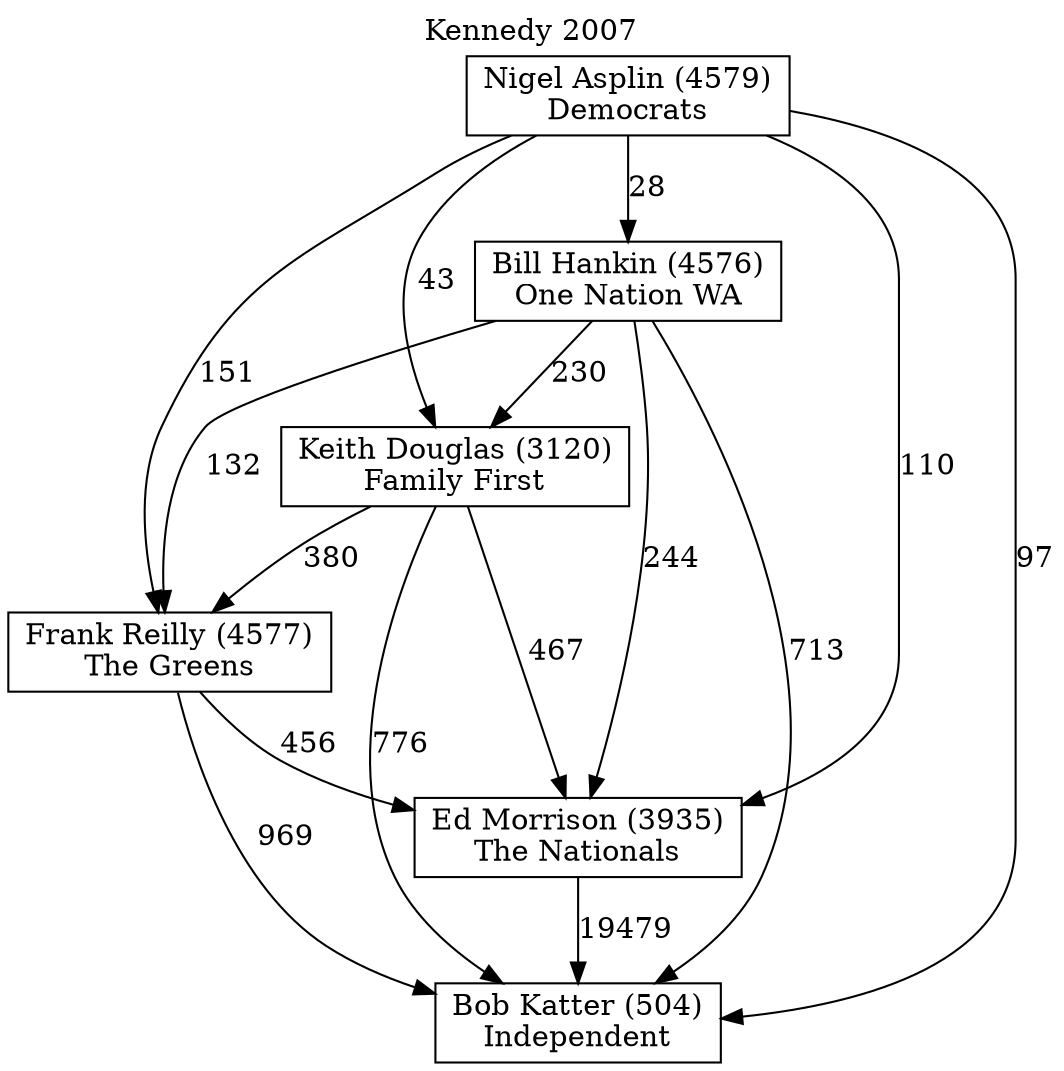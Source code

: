 // House preference flow
digraph "Bob Katter (504)_Kennedy_2007" {
	graph [label="Kennedy 2007" labelloc=t mclimit=10]
	node [shape=box]
	"Bill Hankin (4576)" [label="Bill Hankin (4576)
One Nation WA"]
	"Bob Katter (504)" [label="Bob Katter (504)
Independent"]
	"Ed Morrison (3935)" [label="Ed Morrison (3935)
The Nationals"]
	"Frank Reilly (4577)" [label="Frank Reilly (4577)
The Greens"]
	"Keith Douglas (3120)" [label="Keith Douglas (3120)
Family First"]
	"Nigel Asplin (4579)" [label="Nigel Asplin (4579)
Democrats"]
	"Bill Hankin (4576)" -> "Bob Katter (504)" [label=713]
	"Bill Hankin (4576)" -> "Ed Morrison (3935)" [label=244]
	"Bill Hankin (4576)" -> "Frank Reilly (4577)" [label=132]
	"Bill Hankin (4576)" -> "Keith Douglas (3120)" [label=230]
	"Ed Morrison (3935)" -> "Bob Katter (504)" [label=19479]
	"Frank Reilly (4577)" -> "Bob Katter (504)" [label=969]
	"Frank Reilly (4577)" -> "Ed Morrison (3935)" [label=456]
	"Keith Douglas (3120)" -> "Bob Katter (504)" [label=776]
	"Keith Douglas (3120)" -> "Ed Morrison (3935)" [label=467]
	"Keith Douglas (3120)" -> "Frank Reilly (4577)" [label=380]
	"Nigel Asplin (4579)" -> "Bill Hankin (4576)" [label=28]
	"Nigel Asplin (4579)" -> "Bob Katter (504)" [label=97]
	"Nigel Asplin (4579)" -> "Ed Morrison (3935)" [label=110]
	"Nigel Asplin (4579)" -> "Frank Reilly (4577)" [label=151]
	"Nigel Asplin (4579)" -> "Keith Douglas (3120)" [label=43]
}
